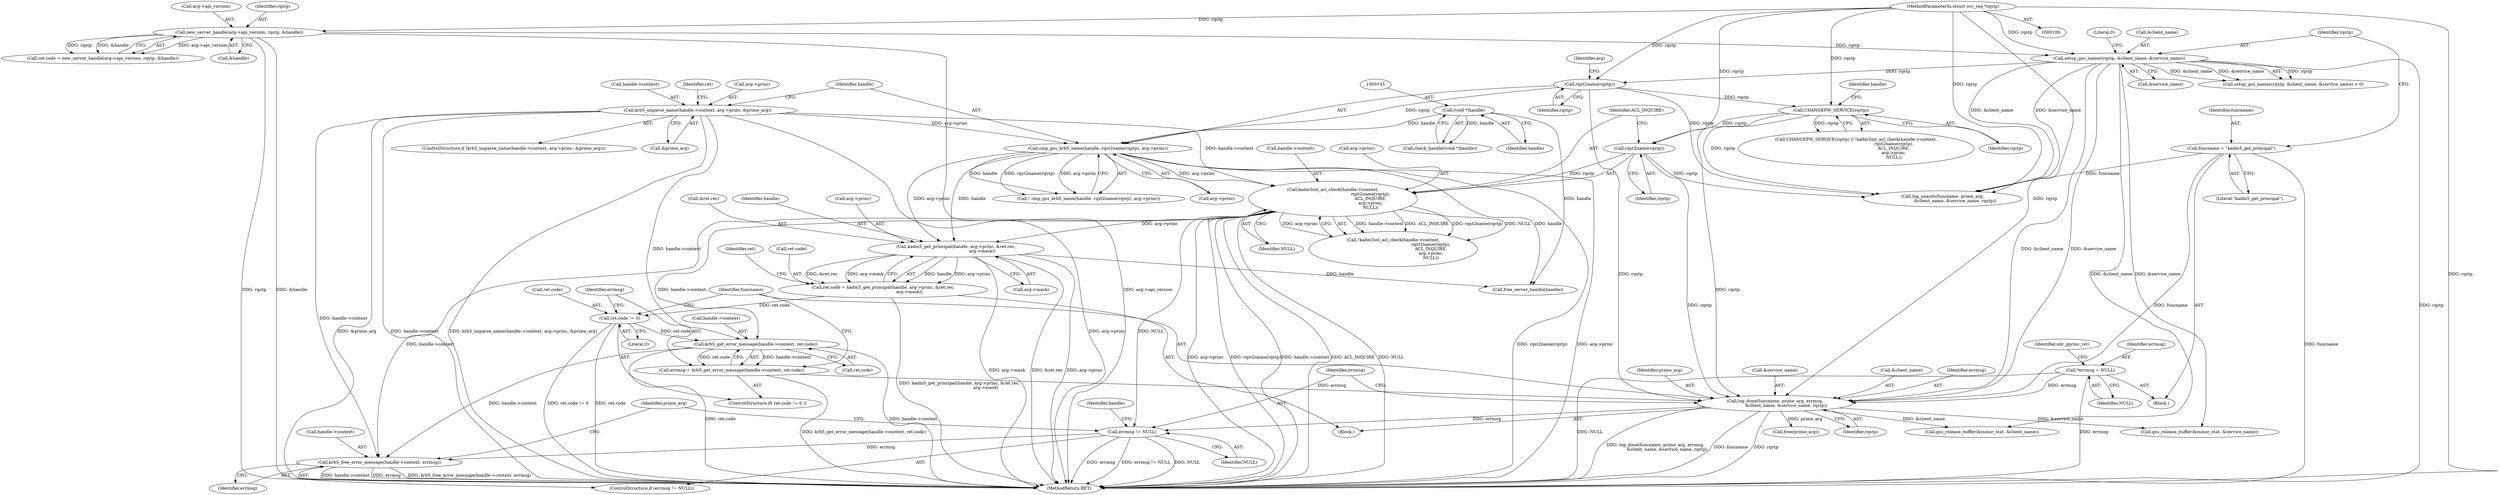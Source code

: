 digraph "0_krb5_83ed75feba32e46f736fcce0d96a0445f29b96c2_10@API" {
"1000276" [label="(Call,krb5_free_error_message(handle->context, errmsg))"];
"1000205" [label="(Call,kadm5int_acl_check(handle->context,\n                                                        rqst2name(rqstp),\n                                                        ACL_INQUIRE,\n                                                        arg->princ,\n                                                        NULL))"];
"1000175" [label="(Call,krb5_unparse_name(handle->context, arg->princ, &prime_arg))"];
"1000209" [label="(Call,rqst2name(rqstp))"];
"1000202" [label="(Call,CHANGEPW_SERVICE(rqstp))"];
"1000196" [label="(Call,rqst2name(rqstp))"];
"1000160" [label="(Call,setup_gss_names(rqstp, &client_name, &service_name))"];
"1000130" [label="(Call,new_server_handle(arg->api_version, rqstp, &handle))"];
"1000102" [label="(MethodParameterIn,struct svc_req *rqstp)"];
"1000194" [label="(Call,cmp_gss_krb5_name(handle, rqst2name(rqstp), arg->princ))"];
"1000144" [label="(Call,(void *)handle)"];
"1000256" [label="(Call,krb5_get_error_message(handle->context, ret.code))"];
"1000249" [label="(Call,ret.code != 0)"];
"1000232" [label="(Call,ret.code = kadm5_get_principal(handle, arg->princ, &ret.rec,\n                                       arg->mask))"];
"1000236" [label="(Call,kadm5_get_principal(handle, arg->princ, &ret.rec,\n                                       arg->mask))"];
"1000273" [label="(Call,errmsg != NULL)"];
"1000263" [label="(Call,log_done(funcname, prime_arg, errmsg,\n                 &client_name, &service_name, rqstp))"];
"1000155" [label="(Call,funcname = \"kadm5_get_principal\")"];
"1000254" [label="(Call,errmsg = krb5_get_error_message(handle->context, ret.code))"];
"1000118" [label="(Call,*errmsg = NULL)"];
"1000182" [label="(Call,&prime_arg)"];
"1000257" [label="(Call,handle->context)"];
"1000273" [label="(Call,errmsg != NULL)"];
"1000232" [label="(Call,ret.code = kadm5_get_principal(handle, arg->princ, &ret.rec,\n                                       arg->mask))"];
"1000212" [label="(Call,arg->princ)"];
"1000277" [label="(Call,handle->context)"];
"1000210" [label="(Identifier,rqstp)"];
"1000156" [label="(Identifier,funcname)"];
"1000271" [label="(Identifier,rqstp)"];
"1000118" [label="(Call,*errmsg = NULL)"];
"1000211" [label="(Identifier,ACL_INQUIRE)"];
"1000146" [label="(Identifier,handle)"];
"1000162" [label="(Call,&client_name)"];
"1000265" [label="(Identifier,prime_arg)"];
"1000275" [label="(Identifier,NULL)"];
"1000233" [label="(Call,ret.code)"];
"1000241" [label="(Call,&ret.rec)"];
"1000195" [label="(Identifier,handle)"];
"1000179" [label="(Call,arg->princ)"];
"1000176" [label="(Call,handle->context)"];
"1000209" [label="(Call,rqst2name(rqstp))"];
"1000236" [label="(Call,kadm5_get_principal(handle, arg->princ, &ret.rec,\n                                       arg->mask))"];
"1000144" [label="(Call,(void *)handle)"];
"1000126" [label="(Call,ret.code = new_server_handle(arg->api_version, rqstp, &handle))"];
"1000143" [label="(Call,check_handle((void *)handle))"];
"1000256" [label="(Call,krb5_get_error_message(handle->context, ret.code))"];
"1000215" [label="(Identifier,NULL)"];
"1000205" [label="(Call,kadm5int_acl_check(handle->context,\n                                                        rqst2name(rqstp),\n                                                        ACL_INQUIRE,\n                                                        arg->princ,\n                                                        NULL))"];
"1000206" [label="(Call,handle->context)"];
"1000248" [label="(ControlStructure,if( ret.code != 0 ))"];
"1000251" [label="(Identifier,ret)"];
"1000120" [label="(Identifier,NULL)"];
"1000161" [label="(Identifier,rqstp)"];
"1000164" [label="(Call,&service_name)"];
"1000119" [label="(Identifier,errmsg)"];
"1000160" [label="(Call,setup_gss_names(rqstp, &client_name, &service_name))"];
"1000264" [label="(Identifier,funcname)"];
"1000245" [label="(Call,arg->mask)"];
"1000102" [label="(MethodParameterIn,struct svc_req *rqstp)"];
"1000272" [label="(ControlStructure,if (errmsg != NULL))"];
"1000263" [label="(Call,log_done(funcname, prime_arg, errmsg,\n                 &client_name, &service_name, rqstp))"];
"1000260" [label="(Call,ret.code)"];
"1000231" [label="(Block,)"];
"1000175" [label="(Call,krb5_unparse_name(handle->context, arg->princ, &prime_arg))"];
"1000250" [label="(Call,ret.code)"];
"1000122" [label="(Identifier,xdr_gprinc_ret)"];
"1000281" [label="(Call,free(prime_arg))"];
"1000294" [label="(Call,free_server_handle(handle))"];
"1000130" [label="(Call,new_server_handle(arg->api_version, rqstp, &handle))"];
"1000222" [label="(Call,log_unauth(funcname, prime_arg,\n                   &client_name, &service_name, rqstp))"];
"1000249" [label="(Call,ret.code != 0)"];
"1000155" [label="(Call,funcname = \"kadm5_get_principal\")"];
"1000157" [label="(Literal,\"kadm5_get_principal\")"];
"1000204" [label="(Call,!kadm5int_acl_check(handle->context,\n                                                        rqst2name(rqstp),\n                                                        ACL_INQUIRE,\n                                                        arg->princ,\n                                                        NULL))"];
"1000289" [label="(Call,gss_release_buffer(&minor_stat, &service_name))"];
"1000299" [label="(MethodReturn,RET)"];
"1000131" [label="(Call,arg->api_version)"];
"1000103" [label="(Block,)"];
"1000282" [label="(Identifier,prime_arg)"];
"1000269" [label="(Call,&service_name)"];
"1000253" [label="(Literal,0)"];
"1000134" [label="(Identifier,rqstp)"];
"1000280" [label="(Identifier,errmsg)"];
"1000174" [label="(ControlStructure,if (krb5_unparse_name(handle->context, arg->princ, &prime_arg)))"];
"1000274" [label="(Identifier,errmsg)"];
"1000276" [label="(Call,krb5_free_error_message(handle->context, errmsg))"];
"1000254" [label="(Call,errmsg = krb5_get_error_message(handle->context, ret.code))"];
"1000278" [label="(Identifier,handle)"];
"1000197" [label="(Identifier,rqstp)"];
"1000166" [label="(Literal,0)"];
"1000198" [label="(Call,arg->princ)"];
"1000196" [label="(Call,rqst2name(rqstp))"];
"1000267" [label="(Call,&client_name)"];
"1000194" [label="(Call,cmp_gss_krb5_name(handle, rqst2name(rqstp), arg->princ))"];
"1000284" [label="(Call,gss_release_buffer(&minor_stat, &client_name))"];
"1000135" [label="(Call,&handle)"];
"1000203" [label="(Identifier,rqstp)"];
"1000237" [label="(Identifier,handle)"];
"1000266" [label="(Identifier,errmsg)"];
"1000207" [label="(Identifier,handle)"];
"1000159" [label="(Call,setup_gss_names(rqstp, &client_name, &service_name) < 0)"];
"1000187" [label="(Identifier,ret)"];
"1000255" [label="(Identifier,errmsg)"];
"1000202" [label="(Call,CHANGEPW_SERVICE(rqstp))"];
"1000238" [label="(Call,arg->princ)"];
"1000201" [label="(Call,CHANGEPW_SERVICE(rqstp) || !kadm5int_acl_check(handle->context,\n                                                        rqst2name(rqstp),\n                                                        ACL_INQUIRE,\n                                                        arg->princ,\n                                                        NULL))"];
"1000199" [label="(Identifier,arg)"];
"1000193" [label="(Call,! cmp_gss_krb5_name(handle, rqst2name(rqstp), arg->princ))"];
"1000276" -> "1000272"  [label="AST: "];
"1000276" -> "1000280"  [label="CFG: "];
"1000277" -> "1000276"  [label="AST: "];
"1000280" -> "1000276"  [label="AST: "];
"1000282" -> "1000276"  [label="CFG: "];
"1000276" -> "1000299"  [label="DDG: errmsg"];
"1000276" -> "1000299"  [label="DDG: krb5_free_error_message(handle->context, errmsg)"];
"1000276" -> "1000299"  [label="DDG: handle->context"];
"1000205" -> "1000276"  [label="DDG: handle->context"];
"1000175" -> "1000276"  [label="DDG: handle->context"];
"1000256" -> "1000276"  [label="DDG: handle->context"];
"1000273" -> "1000276"  [label="DDG: errmsg"];
"1000205" -> "1000204"  [label="AST: "];
"1000205" -> "1000215"  [label="CFG: "];
"1000206" -> "1000205"  [label="AST: "];
"1000209" -> "1000205"  [label="AST: "];
"1000211" -> "1000205"  [label="AST: "];
"1000212" -> "1000205"  [label="AST: "];
"1000215" -> "1000205"  [label="AST: "];
"1000204" -> "1000205"  [label="CFG: "];
"1000205" -> "1000299"  [label="DDG: arg->princ"];
"1000205" -> "1000299"  [label="DDG: rqst2name(rqstp)"];
"1000205" -> "1000299"  [label="DDG: handle->context"];
"1000205" -> "1000299"  [label="DDG: ACL_INQUIRE"];
"1000205" -> "1000299"  [label="DDG: NULL"];
"1000205" -> "1000204"  [label="DDG: handle->context"];
"1000205" -> "1000204"  [label="DDG: ACL_INQUIRE"];
"1000205" -> "1000204"  [label="DDG: rqst2name(rqstp)"];
"1000205" -> "1000204"  [label="DDG: NULL"];
"1000205" -> "1000204"  [label="DDG: arg->princ"];
"1000175" -> "1000205"  [label="DDG: handle->context"];
"1000209" -> "1000205"  [label="DDG: rqstp"];
"1000194" -> "1000205"  [label="DDG: arg->princ"];
"1000205" -> "1000236"  [label="DDG: arg->princ"];
"1000205" -> "1000256"  [label="DDG: handle->context"];
"1000205" -> "1000273"  [label="DDG: NULL"];
"1000175" -> "1000174"  [label="AST: "];
"1000175" -> "1000182"  [label="CFG: "];
"1000176" -> "1000175"  [label="AST: "];
"1000179" -> "1000175"  [label="AST: "];
"1000182" -> "1000175"  [label="AST: "];
"1000187" -> "1000175"  [label="CFG: "];
"1000195" -> "1000175"  [label="CFG: "];
"1000175" -> "1000299"  [label="DDG: arg->princ"];
"1000175" -> "1000299"  [label="DDG: &prime_arg"];
"1000175" -> "1000299"  [label="DDG: handle->context"];
"1000175" -> "1000299"  [label="DDG: krb5_unparse_name(handle->context, arg->princ, &prime_arg)"];
"1000175" -> "1000194"  [label="DDG: arg->princ"];
"1000175" -> "1000256"  [label="DDG: handle->context"];
"1000209" -> "1000210"  [label="CFG: "];
"1000210" -> "1000209"  [label="AST: "];
"1000211" -> "1000209"  [label="CFG: "];
"1000202" -> "1000209"  [label="DDG: rqstp"];
"1000102" -> "1000209"  [label="DDG: rqstp"];
"1000209" -> "1000222"  [label="DDG: rqstp"];
"1000209" -> "1000263"  [label="DDG: rqstp"];
"1000202" -> "1000201"  [label="AST: "];
"1000202" -> "1000203"  [label="CFG: "];
"1000203" -> "1000202"  [label="AST: "];
"1000207" -> "1000202"  [label="CFG: "];
"1000201" -> "1000202"  [label="CFG: "];
"1000202" -> "1000201"  [label="DDG: rqstp"];
"1000196" -> "1000202"  [label="DDG: rqstp"];
"1000102" -> "1000202"  [label="DDG: rqstp"];
"1000202" -> "1000222"  [label="DDG: rqstp"];
"1000202" -> "1000263"  [label="DDG: rqstp"];
"1000196" -> "1000194"  [label="AST: "];
"1000196" -> "1000197"  [label="CFG: "];
"1000197" -> "1000196"  [label="AST: "];
"1000199" -> "1000196"  [label="CFG: "];
"1000196" -> "1000194"  [label="DDG: rqstp"];
"1000160" -> "1000196"  [label="DDG: rqstp"];
"1000102" -> "1000196"  [label="DDG: rqstp"];
"1000196" -> "1000222"  [label="DDG: rqstp"];
"1000196" -> "1000263"  [label="DDG: rqstp"];
"1000160" -> "1000159"  [label="AST: "];
"1000160" -> "1000164"  [label="CFG: "];
"1000161" -> "1000160"  [label="AST: "];
"1000162" -> "1000160"  [label="AST: "];
"1000164" -> "1000160"  [label="AST: "];
"1000166" -> "1000160"  [label="CFG: "];
"1000160" -> "1000299"  [label="DDG: rqstp"];
"1000160" -> "1000159"  [label="DDG: rqstp"];
"1000160" -> "1000159"  [label="DDG: &client_name"];
"1000160" -> "1000159"  [label="DDG: &service_name"];
"1000130" -> "1000160"  [label="DDG: rqstp"];
"1000102" -> "1000160"  [label="DDG: rqstp"];
"1000160" -> "1000222"  [label="DDG: &client_name"];
"1000160" -> "1000222"  [label="DDG: &service_name"];
"1000160" -> "1000263"  [label="DDG: &client_name"];
"1000160" -> "1000263"  [label="DDG: &service_name"];
"1000160" -> "1000284"  [label="DDG: &client_name"];
"1000160" -> "1000289"  [label="DDG: &service_name"];
"1000130" -> "1000126"  [label="AST: "];
"1000130" -> "1000135"  [label="CFG: "];
"1000131" -> "1000130"  [label="AST: "];
"1000134" -> "1000130"  [label="AST: "];
"1000135" -> "1000130"  [label="AST: "];
"1000126" -> "1000130"  [label="CFG: "];
"1000130" -> "1000299"  [label="DDG: rqstp"];
"1000130" -> "1000299"  [label="DDG: &handle"];
"1000130" -> "1000299"  [label="DDG: arg->api_version"];
"1000130" -> "1000126"  [label="DDG: arg->api_version"];
"1000130" -> "1000126"  [label="DDG: rqstp"];
"1000130" -> "1000126"  [label="DDG: &handle"];
"1000102" -> "1000130"  [label="DDG: rqstp"];
"1000102" -> "1000100"  [label="AST: "];
"1000102" -> "1000299"  [label="DDG: rqstp"];
"1000102" -> "1000222"  [label="DDG: rqstp"];
"1000102" -> "1000263"  [label="DDG: rqstp"];
"1000194" -> "1000193"  [label="AST: "];
"1000194" -> "1000198"  [label="CFG: "];
"1000195" -> "1000194"  [label="AST: "];
"1000198" -> "1000194"  [label="AST: "];
"1000193" -> "1000194"  [label="CFG: "];
"1000194" -> "1000299"  [label="DDG: rqst2name(rqstp)"];
"1000194" -> "1000299"  [label="DDG: arg->princ"];
"1000194" -> "1000193"  [label="DDG: handle"];
"1000194" -> "1000193"  [label="DDG: rqst2name(rqstp)"];
"1000194" -> "1000193"  [label="DDG: arg->princ"];
"1000144" -> "1000194"  [label="DDG: handle"];
"1000194" -> "1000236"  [label="DDG: handle"];
"1000194" -> "1000236"  [label="DDG: arg->princ"];
"1000194" -> "1000294"  [label="DDG: handle"];
"1000144" -> "1000143"  [label="AST: "];
"1000144" -> "1000146"  [label="CFG: "];
"1000145" -> "1000144"  [label="AST: "];
"1000146" -> "1000144"  [label="AST: "];
"1000143" -> "1000144"  [label="CFG: "];
"1000144" -> "1000143"  [label="DDG: handle"];
"1000144" -> "1000294"  [label="DDG: handle"];
"1000256" -> "1000254"  [label="AST: "];
"1000256" -> "1000260"  [label="CFG: "];
"1000257" -> "1000256"  [label="AST: "];
"1000260" -> "1000256"  [label="AST: "];
"1000254" -> "1000256"  [label="CFG: "];
"1000256" -> "1000299"  [label="DDG: ret.code"];
"1000256" -> "1000299"  [label="DDG: handle->context"];
"1000256" -> "1000254"  [label="DDG: handle->context"];
"1000256" -> "1000254"  [label="DDG: ret.code"];
"1000249" -> "1000256"  [label="DDG: ret.code"];
"1000249" -> "1000248"  [label="AST: "];
"1000249" -> "1000253"  [label="CFG: "];
"1000250" -> "1000249"  [label="AST: "];
"1000253" -> "1000249"  [label="AST: "];
"1000255" -> "1000249"  [label="CFG: "];
"1000264" -> "1000249"  [label="CFG: "];
"1000249" -> "1000299"  [label="DDG: ret.code"];
"1000249" -> "1000299"  [label="DDG: ret.code != 0"];
"1000232" -> "1000249"  [label="DDG: ret.code"];
"1000232" -> "1000231"  [label="AST: "];
"1000232" -> "1000236"  [label="CFG: "];
"1000233" -> "1000232"  [label="AST: "];
"1000236" -> "1000232"  [label="AST: "];
"1000251" -> "1000232"  [label="CFG: "];
"1000232" -> "1000299"  [label="DDG: kadm5_get_principal(handle, arg->princ, &ret.rec,\n                                       arg->mask)"];
"1000236" -> "1000232"  [label="DDG: handle"];
"1000236" -> "1000232"  [label="DDG: arg->princ"];
"1000236" -> "1000232"  [label="DDG: &ret.rec"];
"1000236" -> "1000232"  [label="DDG: arg->mask"];
"1000236" -> "1000245"  [label="CFG: "];
"1000237" -> "1000236"  [label="AST: "];
"1000238" -> "1000236"  [label="AST: "];
"1000241" -> "1000236"  [label="AST: "];
"1000245" -> "1000236"  [label="AST: "];
"1000236" -> "1000299"  [label="DDG: arg->princ"];
"1000236" -> "1000299"  [label="DDG: arg->mask"];
"1000236" -> "1000299"  [label="DDG: &ret.rec"];
"1000236" -> "1000294"  [label="DDG: handle"];
"1000273" -> "1000272"  [label="AST: "];
"1000273" -> "1000275"  [label="CFG: "];
"1000274" -> "1000273"  [label="AST: "];
"1000275" -> "1000273"  [label="AST: "];
"1000278" -> "1000273"  [label="CFG: "];
"1000282" -> "1000273"  [label="CFG: "];
"1000273" -> "1000299"  [label="DDG: NULL"];
"1000273" -> "1000299"  [label="DDG: errmsg"];
"1000273" -> "1000299"  [label="DDG: errmsg != NULL"];
"1000263" -> "1000273"  [label="DDG: errmsg"];
"1000263" -> "1000231"  [label="AST: "];
"1000263" -> "1000271"  [label="CFG: "];
"1000264" -> "1000263"  [label="AST: "];
"1000265" -> "1000263"  [label="AST: "];
"1000266" -> "1000263"  [label="AST: "];
"1000267" -> "1000263"  [label="AST: "];
"1000269" -> "1000263"  [label="AST: "];
"1000271" -> "1000263"  [label="AST: "];
"1000274" -> "1000263"  [label="CFG: "];
"1000263" -> "1000299"  [label="DDG: log_done(funcname, prime_arg, errmsg,\n                 &client_name, &service_name, rqstp)"];
"1000263" -> "1000299"  [label="DDG: funcname"];
"1000263" -> "1000299"  [label="DDG: rqstp"];
"1000155" -> "1000263"  [label="DDG: funcname"];
"1000254" -> "1000263"  [label="DDG: errmsg"];
"1000118" -> "1000263"  [label="DDG: errmsg"];
"1000263" -> "1000281"  [label="DDG: prime_arg"];
"1000263" -> "1000284"  [label="DDG: &client_name"];
"1000263" -> "1000289"  [label="DDG: &service_name"];
"1000155" -> "1000103"  [label="AST: "];
"1000155" -> "1000157"  [label="CFG: "];
"1000156" -> "1000155"  [label="AST: "];
"1000157" -> "1000155"  [label="AST: "];
"1000161" -> "1000155"  [label="CFG: "];
"1000155" -> "1000299"  [label="DDG: funcname"];
"1000155" -> "1000222"  [label="DDG: funcname"];
"1000254" -> "1000248"  [label="AST: "];
"1000255" -> "1000254"  [label="AST: "];
"1000264" -> "1000254"  [label="CFG: "];
"1000254" -> "1000299"  [label="DDG: krb5_get_error_message(handle->context, ret.code)"];
"1000118" -> "1000103"  [label="AST: "];
"1000118" -> "1000120"  [label="CFG: "];
"1000119" -> "1000118"  [label="AST: "];
"1000120" -> "1000118"  [label="AST: "];
"1000122" -> "1000118"  [label="CFG: "];
"1000118" -> "1000299"  [label="DDG: NULL"];
"1000118" -> "1000299"  [label="DDG: errmsg"];
}
